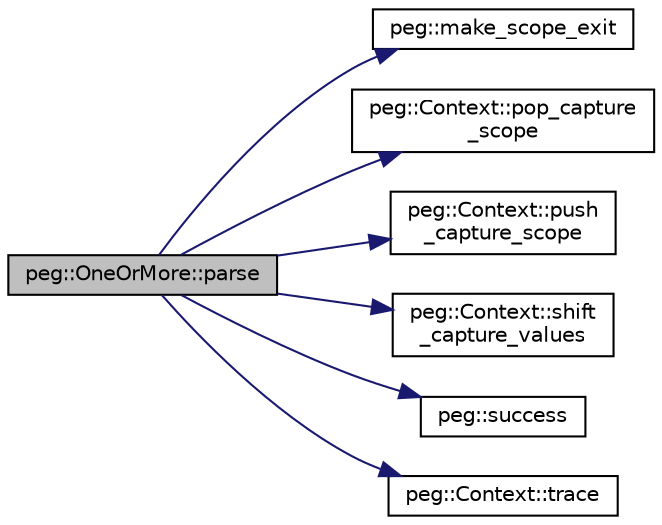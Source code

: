 digraph "peg::OneOrMore::parse"
{
 // LATEX_PDF_SIZE
  edge [fontname="Helvetica",fontsize="10",labelfontname="Helvetica",labelfontsize="10"];
  node [fontname="Helvetica",fontsize="10",shape=record];
  rankdir="LR";
  Node1 [label="peg::OneOrMore::parse",height=0.2,width=0.4,color="black", fillcolor="grey75", style="filled", fontcolor="black",tooltip=" "];
  Node1 -> Node2 [color="midnightblue",fontsize="10",style="solid"];
  Node2 [label="peg::make_scope_exit",height=0.2,width=0.4,color="black", fillcolor="white", style="filled",URL="$namespacepeg.html#ac2158f086910efbd32f003dbb2ea3e65",tooltip=" "];
  Node1 -> Node3 [color="midnightblue",fontsize="10",style="solid"];
  Node3 [label="peg::Context::pop_capture\l_scope",height=0.2,width=0.4,color="black", fillcolor="white", style="filled",URL="$classpeg_1_1Context.html#ac3038d83aacd1c2992239eae43f9f120",tooltip=" "];
  Node1 -> Node4 [color="midnightblue",fontsize="10",style="solid"];
  Node4 [label="peg::Context::push\l_capture_scope",height=0.2,width=0.4,color="black", fillcolor="white", style="filled",URL="$classpeg_1_1Context.html#a5be010190aa699d634fb3b552b417111",tooltip=" "];
  Node1 -> Node5 [color="midnightblue",fontsize="10",style="solid"];
  Node5 [label="peg::Context::shift\l_capture_values",height=0.2,width=0.4,color="black", fillcolor="white", style="filled",URL="$classpeg_1_1Context.html#a75468390e5904e6d71a375d913eac6a6",tooltip=" "];
  Node1 -> Node6 [color="midnightblue",fontsize="10",style="solid"];
  Node6 [label="peg::success",height=0.2,width=0.4,color="black", fillcolor="white", style="filled",URL="$namespacepeg.html#abb0779cb4c0b5f8e157e81bac9686c8a",tooltip=" "];
  Node1 -> Node7 [color="midnightblue",fontsize="10",style="solid"];
  Node7 [label="peg::Context::trace",height=0.2,width=0.4,color="black", fillcolor="white", style="filled",URL="$classpeg_1_1Context.html#a62d90cb77e73de57eb6b51367f60d961",tooltip=" "];
}
